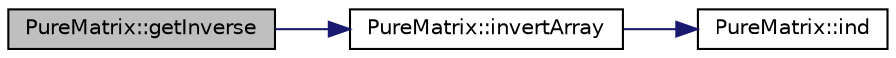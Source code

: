 digraph "PureMatrix::getInverse"
{
 // LATEX_PDF_SIZE
  edge [fontname="Helvetica",fontsize="10",labelfontname="Helvetica",labelfontsize="10"];
  node [fontname="Helvetica",fontsize="10",shape=record];
  rankdir="LR";
  Node1 [label="PureMatrix::getInverse",height=0.2,width=0.4,color="black", fillcolor="grey75", style="filled", fontcolor="black",tooltip="Returns the matrix array in its inverted form without actually modifying the matrix."];
  Node1 -> Node2 [color="midnightblue",fontsize="10",style="solid",fontname="Helvetica"];
  Node2 [label="PureMatrix::invertArray",height=0.2,width=0.4,color="black", fillcolor="white", style="filled",URL="$class_pure_matrix.html#a73f4f8de4e43730af599a5f3c1eae1f3",tooltip="Treats the given array as a matrix and inverts it."];
  Node2 -> Node3 [color="midnightblue",fontsize="10",style="solid",fontname="Helvetica"];
  Node3 [label="PureMatrix::ind",height=0.2,width=0.4,color="black", fillcolor="white", style="filled",URL="$class_pure_matrix.html#aeb96ec1d85ab4cfa73e308badf95591a",tooltip="Returns index of cell in given row and column."];
}
